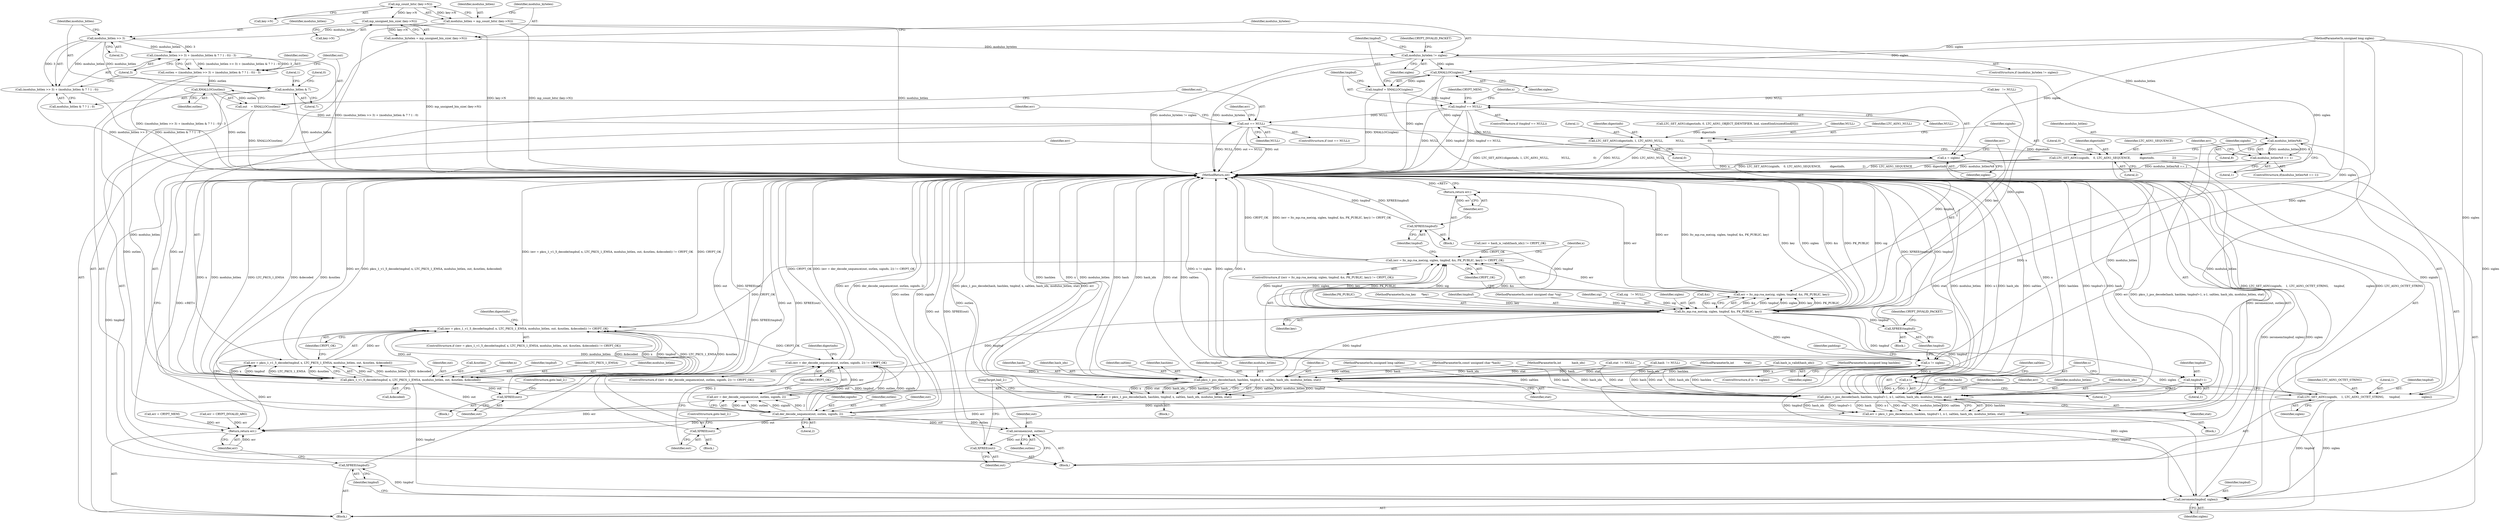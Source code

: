 digraph "0_libtomcrypt_5eb9743410ce4657e9d54fef26a2ee31a1b5dd0@pointer" {
"1000179" [label="(Call,mp_count_bits( (key->N)))"];
"1000177" [label="(Call,modulus_bitlen = mp_count_bits( (key->N)))"];
"1000244" [label="(Call,modulus_bitlen%8)"];
"1000243" [label="(Call,modulus_bitlen%8 == 1)"];
"1000251" [label="(Call,pkcs_1_pss_decode(hash, hashlen, tmpbuf+1, x-1, saltlen, hash_idx, modulus_bitlen, stat))"];
"1000249" [label="(Call,err = pkcs_1_pss_decode(hash, hashlen, tmpbuf+1, x-1, saltlen, hash_idx, modulus_bitlen, stat))"];
"1000457" [label="(Return,return err;)"];
"1000268" [label="(Call,pkcs_1_pss_decode(hash, hashlen, tmpbuf, x, saltlen, hash_idx, modulus_bitlen, stat))"];
"1000266" [label="(Call,err = pkcs_1_pss_decode(hash, hashlen, tmpbuf, x, saltlen, hash_idx, modulus_bitlen, stat))"];
"1000452" [label="(Call,zeromem(tmpbuf, siglen))"];
"1000455" [label="(Call,XFREE(tmpbuf))"];
"1000302" [label="(Call,modulus_bitlen >> 3)"];
"1000300" [label="(Call,((modulus_bitlen >> 3) + (modulus_bitlen & 7 ? 1 : 0)) - 3)"];
"1000298" [label="(Call,outlen = ((modulus_bitlen >> 3) + (modulus_bitlen & 7 ? 1 : 0)) - 3)"];
"1000314" [label="(Call,XMALLOC(outlen))"];
"1000312" [label="(Call,out    = XMALLOC(outlen))"];
"1000317" [label="(Call,out == NULL)"];
"1000329" [label="(Call,pkcs_1_v1_5_decode(tmpbuf, x, LTC_PKCS_1_EMSA, modulus_bitlen, out, &outlen, &decoded))"];
"1000326" [label="(Call,(err = pkcs_1_v1_5_decode(tmpbuf, x, LTC_PKCS_1_EMSA, modulus_bitlen, out, &outlen, &decoded)) != CRYPT_OK)"];
"1000375" [label="(Call,(err = der_decode_sequence(out, outlen, siginfo, 2)) != CRYPT_OK)"];
"1000327" [label="(Call,err = pkcs_1_v1_5_decode(tmpbuf, x, LTC_PKCS_1_EMSA, modulus_bitlen, out, &outlen, &decoded))"];
"1000341" [label="(Call,XFREE(out))"];
"1000368" [label="(Call,LTC_SET_ASN1(siginfo,    1, LTC_ASN1_OCTET_STRING,      tmpbuf,                        siglen))"];
"1000378" [label="(Call,der_decode_sequence(out, outlen, siginfo, 2))"];
"1000376" [label="(Call,err = der_decode_sequence(out, outlen, siginfo, 2))"];
"1000385" [label="(Call,XFREE(out))"];
"1000446" [label="(Call,zeromem(out, outlen))"];
"1000449" [label="(Call,XFREE(out))"];
"1000356" [label="(Call,LTC_SET_ASN1(digestinfo, 1, LTC_ASN1_NULL,              NULL,                          0))"];
"1000362" [label="(Call,LTC_SET_ASN1(siginfo,    0, LTC_ASN1_SEQUENCE,          digestinfo,                    2))"];
"1000301" [label="(Call,(modulus_bitlen >> 3) + (modulus_bitlen & 7 ? 1 : 0))"];
"1000306" [label="(Call,modulus_bitlen & 7)"];
"1000185" [label="(Call,mp_unsigned_bin_size( (key->N)))"];
"1000183" [label="(Call,modulus_bytelen = mp_unsigned_bin_size( (key->N)))"];
"1000190" [label="(Call,modulus_bytelen != siglen)"];
"1000198" [label="(Call,XMALLOC(siglen))"];
"1000196" [label="(Call,tmpbuf = XMALLOC(siglen))"];
"1000201" [label="(Call,tmpbuf == NULL)"];
"1000214" [label="(Call,ltc_mp.rsa_me(sig, siglen, tmpbuf, &x, PK_PUBLIC, key))"];
"1000211" [label="(Call,(err = ltc_mp.rsa_me(sig, siglen, tmpbuf, &x, PK_PUBLIC, key)) != CRYPT_OK)"];
"1000212" [label="(Call,err = ltc_mp.rsa_me(sig, siglen, tmpbuf, &x, PK_PUBLIC, key))"];
"1000226" [label="(Return,return err;)"];
"1000224" [label="(Call,XFREE(tmpbuf))"];
"1000229" [label="(Call,x != siglen)"];
"1000257" [label="(Call,x-1)"];
"1000233" [label="(Call,XFREE(tmpbuf))"];
"1000254" [label="(Call,tmpbuf+1)"];
"1000207" [label="(Call,x = siglen)"];
"1000242" [label="(ControlStructure,if(modulus_bitlen%8 == 1))"];
"1000326" [label="(Call,(err = pkcs_1_v1_5_decode(tmpbuf, x, LTC_PKCS_1_EMSA, modulus_bitlen, out, &outlen, &decoded)) != CRYPT_OK)"];
"1000385" [label="(Call,XFREE(out))"];
"1000243" [label="(Call,modulus_bitlen%8 == 1)"];
"1000315" [label="(Identifier,outlen)"];
"1000220" [label="(Identifier,PK_PUBLIC)"];
"1000258" [label="(Identifier,x)"];
"1000311" [label="(Literal,3)"];
"1000314" [label="(Call,XMALLOC(outlen))"];
"1000362" [label="(Call,LTC_SET_ASN1(siginfo,    0, LTC_ASN1_SEQUENCE,          digestinfo,                    2))"];
"1000257" [label="(Call,x-1)"];
"1000273" [label="(Identifier,saltlen)"];
"1000186" [label="(Call,key->N)"];
"1000232" [label="(Block,)"];
"1000212" [label="(Call,err = ltc_mp.rsa_me(sig, siglen, tmpbuf, &x, PK_PUBLIC, key))"];
"1000270" [label="(Identifier,hashlen)"];
"1000386" [label="(Identifier,out)"];
"1000373" [label="(Identifier,siglen)"];
"1000381" [label="(Identifier,siginfo)"];
"1000301" [label="(Call,(modulus_bitlen >> 3) + (modulus_bitlen & 7 ? 1 : 0))"];
"1000380" [label="(Identifier,outlen)"];
"1000117" [label="(MethodParameterIn,unsigned long siglen)"];
"1000213" [label="(Identifier,err)"];
"1000210" [label="(ControlStructure,if ((err = ltc_mp.rsa_me(sig, siglen, tmpbuf, &x, PK_PUBLIC, key)) != CRYPT_OK))"];
"1000118" [label="(MethodParameterIn,const unsigned char *hash)"];
"1000271" [label="(Identifier,tmpbuf)"];
"1000211" [label="(Call,(err = ltc_mp.rsa_me(sig, siglen, tmpbuf, &x, PK_PUBLIC, key)) != CRYPT_OK)"];
"1000124" [label="(MethodParameterIn,rsa_key      *key)"];
"1000178" [label="(Identifier,modulus_bitlen)"];
"1000217" [label="(Identifier,tmpbuf)"];
"1000344" [label="(Call,LTC_SET_ASN1(digestinfo, 0, LTC_ASN1_OBJECT_IDENTIFIER, loid, sizeof(loid)/sizeof(loid[0])))"];
"1000265" [label="(Block,)"];
"1000304" [label="(Literal,3)"];
"1000228" [label="(ControlStructure,if (x != siglen))"];
"1000275" [label="(Identifier,modulus_bitlen)"];
"1000233" [label="(Call,XFREE(tmpbuf))"];
"1000116" [label="(MethodParameterIn,const unsigned char *sig)"];
"1000454" [label="(Identifier,siglen)"];
"1000195" [label="(Identifier,CRYPT_INVALID_PACKET)"];
"1000179" [label="(Call,mp_count_bits( (key->N)))"];
"1000306" [label="(Call,modulus_bitlen & 7)"];
"1000132" [label="(Call,hash  != NULL)"];
"1000313" [label="(Identifier,out)"];
"1000447" [label="(Identifier,out)"];
"1000234" [label="(Identifier,tmpbuf)"];
"1000356" [label="(Call,LTC_SET_ASN1(digestinfo, 1, LTC_ASN1_NULL,              NULL,                          0))"];
"1000209" [label="(Identifier,siglen)"];
"1000328" [label="(Identifier,err)"];
"1000379" [label="(Identifier,out)"];
"1000236" [label="(Identifier,CRYPT_INVALID_PACKET)"];
"1000123" [label="(MethodParameterIn,int           *stat)"];
"1000456" [label="(Identifier,tmpbuf)"];
"1000227" [label="(Identifier,err)"];
"1000144" [label="(Call,key   != NULL)"];
"1000325" [label="(ControlStructure,if ((err = pkcs_1_v1_5_decode(tmpbuf, x, LTC_PKCS_1_EMSA, modulus_bitlen, out, &outlen, &decoded)) != CRYPT_OK))"];
"1000321" [label="(Call,err = CRYPT_MEM)"];
"1000319" [label="(Identifier,NULL)"];
"1000247" [label="(Literal,1)"];
"1000334" [label="(Identifier,out)"];
"1000335" [label="(Call,&outlen)"];
"1000177" [label="(Call,modulus_bitlen = mp_count_bits( (key->N)))"];
"1000367" [label="(Literal,2)"];
"1000446" [label="(Call,zeromem(out, outlen))"];
"1000252" [label="(Identifier,hash)"];
"1000331" [label="(Identifier,x)"];
"1000371" [label="(Identifier,LTC_ASN1_OCTET_STRING)"];
"1000256" [label="(Literal,1)"];
"1000215" [label="(Identifier,sig)"];
"1000206" [label="(Identifier,CRYPT_MEM)"];
"1000248" [label="(Block,)"];
"1000458" [label="(Identifier,err)"];
"1000171" [label="(Call,hash_is_valid(hash_idx))"];
"1000189" [label="(ControlStructure,if (modulus_bytelen != siglen))"];
"1000251" [label="(Call,pkcs_1_pss_decode(hash, hashlen, tmpbuf+1, x-1, saltlen, hash_idx, modulus_bitlen, stat))"];
"1000453" [label="(Identifier,tmpbuf)"];
"1000340" [label="(Block,)"];
"1000119" [label="(MethodParameterIn,unsigned long hashlen)"];
"1000457" [label="(Return,return err;)"];
"1000136" [label="(Call,sig   != NULL)"];
"1000309" [label="(Literal,1)"];
"1000216" [label="(Identifier,siglen)"];
"1000308" [label="(Literal,7)"];
"1000200" [label="(ControlStructure,if (tmpbuf == NULL))"];
"1000245" [label="(Identifier,modulus_bitlen)"];
"1000452" [label="(Call,zeromem(tmpbuf, siglen))"];
"1000375" [label="(Call,(err = der_decode_sequence(out, outlen, siginfo, 2)) != CRYPT_OK)"];
"1000341" [label="(Call,XFREE(out))"];
"1000168" [label="(Call,(err = hash_is_valid(hash_idx)) != CRYPT_OK)"];
"1000451" [label="(JumpTarget,bail_2:)"];
"1000244" [label="(Call,modulus_bitlen%8)"];
"1000272" [label="(Identifier,x)"];
"1000383" [label="(Identifier,CRYPT_OK)"];
"1000263" [label="(Identifier,stat)"];
"1000365" [label="(Identifier,LTC_ASN1_SEQUENCE)"];
"1000226" [label="(Return,return err;)"];
"1000343" [label="(ControlStructure,goto bail_2;)"];
"1000192" [label="(Identifier,siglen)"];
"1000260" [label="(Identifier,saltlen)"];
"1000231" [label="(Identifier,siglen)"];
"1000361" [label="(Literal,0)"];
"1000378" [label="(Call,der_decode_sequence(out, outlen, siginfo, 2))"];
"1000310" [label="(Literal,0)"];
"1000318" [label="(Identifier,out)"];
"1000387" [label="(ControlStructure,goto bail_2;)"];
"1000250" [label="(Identifier,err)"];
"1000370" [label="(Literal,1)"];
"1000224" [label="(Call,XFREE(tmpbuf))"];
"1000330" [label="(Identifier,tmpbuf)"];
"1000345" [label="(Identifier,digestinfo)"];
"1000122" [label="(MethodParameterIn,unsigned long saltlen)"];
"1000294" [label="(Call,err = CRYPT_INVALID_ARG)"];
"1000360" [label="(Identifier,NULL)"];
"1000372" [label="(Identifier,tmpbuf)"];
"1000249" [label="(Call,err = pkcs_1_pss_decode(hash, hashlen, tmpbuf+1, x-1, saltlen, hash_idx, modulus_bitlen, stat))"];
"1000448" [label="(Identifier,outlen)"];
"1000222" [label="(Identifier,CRYPT_OK)"];
"1000303" [label="(Identifier,modulus_bitlen)"];
"1000305" [label="(Call,modulus_bitlen & 7 ? 1 : 0)"];
"1000190" [label="(Call,modulus_bytelen != siglen)"];
"1000359" [label="(Identifier,LTC_ASN1_NULL)"];
"1000337" [label="(Call,&decoded)"];
"1000449" [label="(Call,XFREE(out))"];
"1000299" [label="(Identifier,outlen)"];
"1000376" [label="(Call,err = der_decode_sequence(out, outlen, siginfo, 2))"];
"1000393" [label="(Identifier,digestinfo)"];
"1000183" [label="(Call,modulus_bytelen = mp_unsigned_bin_size( (key->N)))"];
"1000300" [label="(Call,((modulus_bitlen >> 3) + (modulus_bitlen & 7 ? 1 : 0)) - 3)"];
"1000230" [label="(Identifier,x)"];
"1000269" [label="(Identifier,hash)"];
"1000329" [label="(Call,pkcs_1_v1_5_decode(tmpbuf, x, LTC_PKCS_1_EMSA, modulus_bitlen, out, &outlen, &decoded))"];
"1000253" [label="(Identifier,hashlen)"];
"1000268" [label="(Call,pkcs_1_pss_decode(hash, hashlen, tmpbuf, x, saltlen, hash_idx, modulus_bitlen, stat))"];
"1000358" [label="(Literal,1)"];
"1000368" [label="(Call,LTC_SET_ASN1(siginfo,    1, LTC_ASN1_OCTET_STRING,      tmpbuf,                        siglen))"];
"1000274" [label="(Identifier,hash_idx)"];
"1000276" [label="(Identifier,stat)"];
"1000317" [label="(Call,out == NULL)"];
"1000259" [label="(Literal,1)"];
"1000208" [label="(Identifier,x)"];
"1000262" [label="(Identifier,modulus_bitlen)"];
"1000121" [label="(MethodParameterIn,int            hash_idx)"];
"1000384" [label="(Block,)"];
"1000342" [label="(Identifier,out)"];
"1000369" [label="(Identifier,siginfo)"];
"1000254" [label="(Call,tmpbuf+1)"];
"1000364" [label="(Literal,0)"];
"1000327" [label="(Call,err = pkcs_1_v1_5_decode(tmpbuf, x, LTC_PKCS_1_EMSA, modulus_bitlen, out, &outlen, &decoded))"];
"1000278" [label="(Block,)"];
"1000197" [label="(Identifier,tmpbuf)"];
"1000307" [label="(Identifier,modulus_bitlen)"];
"1000382" [label="(Literal,2)"];
"1000198" [label="(Call,XMALLOC(siglen))"];
"1000196" [label="(Call,tmpbuf = XMALLOC(siglen))"];
"1000374" [label="(ControlStructure,if ((err = der_decode_sequence(out, outlen, siginfo, 2)) != CRYPT_OK))"];
"1000316" [label="(ControlStructure,if (out == NULL))"];
"1000221" [label="(Identifier,key)"];
"1000246" [label="(Literal,8)"];
"1000267" [label="(Identifier,err)"];
"1000191" [label="(Identifier,modulus_bytelen)"];
"1000223" [label="(Block,)"];
"1000332" [label="(Identifier,LTC_PKCS_1_EMSA)"];
"1000180" [label="(Call,key->N)"];
"1000225" [label="(Identifier,tmpbuf)"];
"1000140" [label="(Call,stat  != NULL)"];
"1000184" [label="(Identifier,modulus_bytelen)"];
"1000214" [label="(Call,ltc_mp.rsa_me(sig, siglen, tmpbuf, &x, PK_PUBLIC, key))"];
"1000203" [label="(Identifier,NULL)"];
"1000298" [label="(Call,outlen = ((modulus_bitlen >> 3) + (modulus_bitlen & 7 ? 1 : 0)) - 3)"];
"1000312" [label="(Call,out    = XMALLOC(outlen))"];
"1000229" [label="(Call,x != siglen)"];
"1000266" [label="(Call,err = pkcs_1_pss_decode(hash, hashlen, tmpbuf, x, saltlen, hash_idx, modulus_bitlen, stat))"];
"1000207" [label="(Call,x = siglen)"];
"1000125" [label="(Block,)"];
"1000377" [label="(Identifier,err)"];
"1000255" [label="(Identifier,tmpbuf)"];
"1000322" [label="(Identifier,err)"];
"1000202" [label="(Identifier,tmpbuf)"];
"1000201" [label="(Call,tmpbuf == NULL)"];
"1000450" [label="(Identifier,out)"];
"1000261" [label="(Identifier,hash_idx)"];
"1000455" [label="(Call,XFREE(tmpbuf))"];
"1000333" [label="(Identifier,modulus_bitlen)"];
"1000357" [label="(Identifier,digestinfo)"];
"1000218" [label="(Call,&x)"];
"1000339" [label="(Identifier,CRYPT_OK)"];
"1000459" [label="(MethodReturn,int)"];
"1000185" [label="(Call,mp_unsigned_bin_size( (key->N)))"];
"1000199" [label="(Identifier,siglen)"];
"1000363" [label="(Identifier,siginfo)"];
"1000302" [label="(Call,modulus_bitlen >> 3)"];
"1000239" [label="(Identifier,padding)"];
"1000366" [label="(Identifier,digestinfo)"];
"1000179" -> "1000177"  [label="AST: "];
"1000179" -> "1000180"  [label="CFG: "];
"1000180" -> "1000179"  [label="AST: "];
"1000177" -> "1000179"  [label="CFG: "];
"1000179" -> "1000177"  [label="DDG: key->N"];
"1000179" -> "1000185"  [label="DDG: key->N"];
"1000177" -> "1000125"  [label="AST: "];
"1000178" -> "1000177"  [label="AST: "];
"1000184" -> "1000177"  [label="CFG: "];
"1000177" -> "1000459"  [label="DDG: mp_count_bits( (key->N))"];
"1000177" -> "1000459"  [label="DDG: modulus_bitlen"];
"1000177" -> "1000244"  [label="DDG: modulus_bitlen"];
"1000177" -> "1000302"  [label="DDG: modulus_bitlen"];
"1000244" -> "1000243"  [label="AST: "];
"1000244" -> "1000246"  [label="CFG: "];
"1000245" -> "1000244"  [label="AST: "];
"1000246" -> "1000244"  [label="AST: "];
"1000247" -> "1000244"  [label="CFG: "];
"1000244" -> "1000243"  [label="DDG: modulus_bitlen"];
"1000244" -> "1000243"  [label="DDG: 8"];
"1000244" -> "1000251"  [label="DDG: modulus_bitlen"];
"1000244" -> "1000268"  [label="DDG: modulus_bitlen"];
"1000243" -> "1000242"  [label="AST: "];
"1000243" -> "1000247"  [label="CFG: "];
"1000247" -> "1000243"  [label="AST: "];
"1000250" -> "1000243"  [label="CFG: "];
"1000267" -> "1000243"  [label="CFG: "];
"1000243" -> "1000459"  [label="DDG: modulus_bitlen%8"];
"1000243" -> "1000459"  [label="DDG: modulus_bitlen%8 == 1"];
"1000251" -> "1000249"  [label="AST: "];
"1000251" -> "1000263"  [label="CFG: "];
"1000252" -> "1000251"  [label="AST: "];
"1000253" -> "1000251"  [label="AST: "];
"1000254" -> "1000251"  [label="AST: "];
"1000257" -> "1000251"  [label="AST: "];
"1000260" -> "1000251"  [label="AST: "];
"1000261" -> "1000251"  [label="AST: "];
"1000262" -> "1000251"  [label="AST: "];
"1000263" -> "1000251"  [label="AST: "];
"1000249" -> "1000251"  [label="CFG: "];
"1000251" -> "1000459"  [label="DDG: saltlen"];
"1000251" -> "1000459"  [label="DDG: hashlen"];
"1000251" -> "1000459"  [label="DDG: tmpbuf+1"];
"1000251" -> "1000459"  [label="DDG: hash"];
"1000251" -> "1000459"  [label="DDG: stat"];
"1000251" -> "1000459"  [label="DDG: modulus_bitlen"];
"1000251" -> "1000459"  [label="DDG: x-1"];
"1000251" -> "1000459"  [label="DDG: hash_idx"];
"1000251" -> "1000249"  [label="DDG: hashlen"];
"1000251" -> "1000249"  [label="DDG: hash_idx"];
"1000251" -> "1000249"  [label="DDG: tmpbuf+1"];
"1000251" -> "1000249"  [label="DDG: hash"];
"1000251" -> "1000249"  [label="DDG: x-1"];
"1000251" -> "1000249"  [label="DDG: stat"];
"1000251" -> "1000249"  [label="DDG: modulus_bitlen"];
"1000251" -> "1000249"  [label="DDG: saltlen"];
"1000132" -> "1000251"  [label="DDG: hash"];
"1000118" -> "1000251"  [label="DDG: hash"];
"1000119" -> "1000251"  [label="DDG: hashlen"];
"1000214" -> "1000251"  [label="DDG: tmpbuf"];
"1000257" -> "1000251"  [label="DDG: x"];
"1000257" -> "1000251"  [label="DDG: 1"];
"1000122" -> "1000251"  [label="DDG: saltlen"];
"1000171" -> "1000251"  [label="DDG: hash_idx"];
"1000121" -> "1000251"  [label="DDG: hash_idx"];
"1000140" -> "1000251"  [label="DDG: stat"];
"1000123" -> "1000251"  [label="DDG: stat"];
"1000249" -> "1000248"  [label="AST: "];
"1000250" -> "1000249"  [label="AST: "];
"1000451" -> "1000249"  [label="CFG: "];
"1000249" -> "1000459"  [label="DDG: pkcs_1_pss_decode(hash, hashlen, tmpbuf+1, x-1, saltlen, hash_idx, modulus_bitlen, stat)"];
"1000249" -> "1000459"  [label="DDG: err"];
"1000249" -> "1000457"  [label="DDG: err"];
"1000457" -> "1000125"  [label="AST: "];
"1000457" -> "1000458"  [label="CFG: "];
"1000458" -> "1000457"  [label="AST: "];
"1000459" -> "1000457"  [label="CFG: "];
"1000457" -> "1000459"  [label="DDG: <RET>"];
"1000458" -> "1000457"  [label="DDG: err"];
"1000376" -> "1000457"  [label="DDG: err"];
"1000266" -> "1000457"  [label="DDG: err"];
"1000327" -> "1000457"  [label="DDG: err"];
"1000294" -> "1000457"  [label="DDG: err"];
"1000321" -> "1000457"  [label="DDG: err"];
"1000268" -> "1000266"  [label="AST: "];
"1000268" -> "1000276"  [label="CFG: "];
"1000269" -> "1000268"  [label="AST: "];
"1000270" -> "1000268"  [label="AST: "];
"1000271" -> "1000268"  [label="AST: "];
"1000272" -> "1000268"  [label="AST: "];
"1000273" -> "1000268"  [label="AST: "];
"1000274" -> "1000268"  [label="AST: "];
"1000275" -> "1000268"  [label="AST: "];
"1000276" -> "1000268"  [label="AST: "];
"1000266" -> "1000268"  [label="CFG: "];
"1000268" -> "1000459"  [label="DDG: modulus_bitlen"];
"1000268" -> "1000459"  [label="DDG: hash"];
"1000268" -> "1000459"  [label="DDG: hash_idx"];
"1000268" -> "1000459"  [label="DDG: stat"];
"1000268" -> "1000459"  [label="DDG: saltlen"];
"1000268" -> "1000459"  [label="DDG: hashlen"];
"1000268" -> "1000459"  [label="DDG: x"];
"1000268" -> "1000266"  [label="DDG: saltlen"];
"1000268" -> "1000266"  [label="DDG: modulus_bitlen"];
"1000268" -> "1000266"  [label="DDG: tmpbuf"];
"1000268" -> "1000266"  [label="DDG: x"];
"1000268" -> "1000266"  [label="DDG: stat"];
"1000268" -> "1000266"  [label="DDG: hash_idx"];
"1000268" -> "1000266"  [label="DDG: hashlen"];
"1000268" -> "1000266"  [label="DDG: hash"];
"1000132" -> "1000268"  [label="DDG: hash"];
"1000118" -> "1000268"  [label="DDG: hash"];
"1000119" -> "1000268"  [label="DDG: hashlen"];
"1000214" -> "1000268"  [label="DDG: tmpbuf"];
"1000229" -> "1000268"  [label="DDG: x"];
"1000122" -> "1000268"  [label="DDG: saltlen"];
"1000171" -> "1000268"  [label="DDG: hash_idx"];
"1000121" -> "1000268"  [label="DDG: hash_idx"];
"1000140" -> "1000268"  [label="DDG: stat"];
"1000123" -> "1000268"  [label="DDG: stat"];
"1000268" -> "1000452"  [label="DDG: tmpbuf"];
"1000266" -> "1000265"  [label="AST: "];
"1000267" -> "1000266"  [label="AST: "];
"1000451" -> "1000266"  [label="CFG: "];
"1000266" -> "1000459"  [label="DDG: err"];
"1000266" -> "1000459"  [label="DDG: pkcs_1_pss_decode(hash, hashlen, tmpbuf, x, saltlen, hash_idx, modulus_bitlen, stat)"];
"1000452" -> "1000125"  [label="AST: "];
"1000452" -> "1000454"  [label="CFG: "];
"1000453" -> "1000452"  [label="AST: "];
"1000454" -> "1000452"  [label="AST: "];
"1000456" -> "1000452"  [label="CFG: "];
"1000452" -> "1000459"  [label="DDG: zeromem(tmpbuf, siglen)"];
"1000452" -> "1000459"  [label="DDG: siglen"];
"1000214" -> "1000452"  [label="DDG: tmpbuf"];
"1000329" -> "1000452"  [label="DDG: tmpbuf"];
"1000368" -> "1000452"  [label="DDG: tmpbuf"];
"1000368" -> "1000452"  [label="DDG: siglen"];
"1000229" -> "1000452"  [label="DDG: siglen"];
"1000117" -> "1000452"  [label="DDG: siglen"];
"1000452" -> "1000455"  [label="DDG: tmpbuf"];
"1000455" -> "1000125"  [label="AST: "];
"1000455" -> "1000456"  [label="CFG: "];
"1000456" -> "1000455"  [label="AST: "];
"1000458" -> "1000455"  [label="CFG: "];
"1000455" -> "1000459"  [label="DDG: XFREE(tmpbuf)"];
"1000455" -> "1000459"  [label="DDG: tmpbuf"];
"1000302" -> "1000301"  [label="AST: "];
"1000302" -> "1000304"  [label="CFG: "];
"1000303" -> "1000302"  [label="AST: "];
"1000304" -> "1000302"  [label="AST: "];
"1000307" -> "1000302"  [label="CFG: "];
"1000302" -> "1000300"  [label="DDG: modulus_bitlen"];
"1000302" -> "1000300"  [label="DDG: 3"];
"1000302" -> "1000301"  [label="DDG: modulus_bitlen"];
"1000302" -> "1000301"  [label="DDG: 3"];
"1000302" -> "1000306"  [label="DDG: modulus_bitlen"];
"1000300" -> "1000298"  [label="AST: "];
"1000300" -> "1000311"  [label="CFG: "];
"1000301" -> "1000300"  [label="AST: "];
"1000311" -> "1000300"  [label="AST: "];
"1000298" -> "1000300"  [label="CFG: "];
"1000300" -> "1000459"  [label="DDG: (modulus_bitlen >> 3) + (modulus_bitlen & 7 ? 1 : 0)"];
"1000300" -> "1000298"  [label="DDG: (modulus_bitlen >> 3) + (modulus_bitlen & 7 ? 1 : 0)"];
"1000300" -> "1000298"  [label="DDG: 3"];
"1000298" -> "1000278"  [label="AST: "];
"1000299" -> "1000298"  [label="AST: "];
"1000313" -> "1000298"  [label="CFG: "];
"1000298" -> "1000459"  [label="DDG: ((modulus_bitlen >> 3) + (modulus_bitlen & 7 ? 1 : 0)) - 3"];
"1000298" -> "1000314"  [label="DDG: outlen"];
"1000314" -> "1000312"  [label="AST: "];
"1000314" -> "1000315"  [label="CFG: "];
"1000315" -> "1000314"  [label="AST: "];
"1000312" -> "1000314"  [label="CFG: "];
"1000314" -> "1000459"  [label="DDG: outlen"];
"1000314" -> "1000312"  [label="DDG: outlen"];
"1000314" -> "1000378"  [label="DDG: outlen"];
"1000312" -> "1000278"  [label="AST: "];
"1000313" -> "1000312"  [label="AST: "];
"1000318" -> "1000312"  [label="CFG: "];
"1000312" -> "1000459"  [label="DDG: XMALLOC(outlen)"];
"1000312" -> "1000317"  [label="DDG: out"];
"1000317" -> "1000316"  [label="AST: "];
"1000317" -> "1000319"  [label="CFG: "];
"1000318" -> "1000317"  [label="AST: "];
"1000319" -> "1000317"  [label="AST: "];
"1000322" -> "1000317"  [label="CFG: "];
"1000328" -> "1000317"  [label="CFG: "];
"1000317" -> "1000459"  [label="DDG: out"];
"1000317" -> "1000459"  [label="DDG: NULL"];
"1000317" -> "1000459"  [label="DDG: out == NULL"];
"1000201" -> "1000317"  [label="DDG: NULL"];
"1000317" -> "1000329"  [label="DDG: out"];
"1000317" -> "1000356"  [label="DDG: NULL"];
"1000329" -> "1000327"  [label="AST: "];
"1000329" -> "1000337"  [label="CFG: "];
"1000330" -> "1000329"  [label="AST: "];
"1000331" -> "1000329"  [label="AST: "];
"1000332" -> "1000329"  [label="AST: "];
"1000333" -> "1000329"  [label="AST: "];
"1000334" -> "1000329"  [label="AST: "];
"1000335" -> "1000329"  [label="AST: "];
"1000337" -> "1000329"  [label="AST: "];
"1000327" -> "1000329"  [label="CFG: "];
"1000329" -> "1000459"  [label="DDG: x"];
"1000329" -> "1000459"  [label="DDG: modulus_bitlen"];
"1000329" -> "1000459"  [label="DDG: LTC_PKCS_1_EMSA"];
"1000329" -> "1000459"  [label="DDG: &decoded"];
"1000329" -> "1000459"  [label="DDG: &outlen"];
"1000329" -> "1000326"  [label="DDG: out"];
"1000329" -> "1000326"  [label="DDG: modulus_bitlen"];
"1000329" -> "1000326"  [label="DDG: &decoded"];
"1000329" -> "1000326"  [label="DDG: x"];
"1000329" -> "1000326"  [label="DDG: tmpbuf"];
"1000329" -> "1000326"  [label="DDG: LTC_PKCS_1_EMSA"];
"1000329" -> "1000326"  [label="DDG: &outlen"];
"1000329" -> "1000327"  [label="DDG: out"];
"1000329" -> "1000327"  [label="DDG: modulus_bitlen"];
"1000329" -> "1000327"  [label="DDG: &decoded"];
"1000329" -> "1000327"  [label="DDG: x"];
"1000329" -> "1000327"  [label="DDG: tmpbuf"];
"1000329" -> "1000327"  [label="DDG: LTC_PKCS_1_EMSA"];
"1000329" -> "1000327"  [label="DDG: &outlen"];
"1000214" -> "1000329"  [label="DDG: tmpbuf"];
"1000229" -> "1000329"  [label="DDG: x"];
"1000306" -> "1000329"  [label="DDG: modulus_bitlen"];
"1000329" -> "1000341"  [label="DDG: out"];
"1000329" -> "1000368"  [label="DDG: tmpbuf"];
"1000329" -> "1000378"  [label="DDG: out"];
"1000326" -> "1000325"  [label="AST: "];
"1000326" -> "1000339"  [label="CFG: "];
"1000327" -> "1000326"  [label="AST: "];
"1000339" -> "1000326"  [label="AST: "];
"1000342" -> "1000326"  [label="CFG: "];
"1000345" -> "1000326"  [label="CFG: "];
"1000326" -> "1000459"  [label="DDG: (err = pkcs_1_v1_5_decode(tmpbuf, x, LTC_PKCS_1_EMSA, modulus_bitlen, out, &outlen, &decoded)) != CRYPT_OK"];
"1000326" -> "1000459"  [label="DDG: CRYPT_OK"];
"1000327" -> "1000326"  [label="DDG: err"];
"1000211" -> "1000326"  [label="DDG: CRYPT_OK"];
"1000326" -> "1000375"  [label="DDG: CRYPT_OK"];
"1000375" -> "1000374"  [label="AST: "];
"1000375" -> "1000383"  [label="CFG: "];
"1000376" -> "1000375"  [label="AST: "];
"1000383" -> "1000375"  [label="AST: "];
"1000386" -> "1000375"  [label="CFG: "];
"1000393" -> "1000375"  [label="CFG: "];
"1000375" -> "1000459"  [label="DDG: (err = der_decode_sequence(out, outlen, siginfo, 2)) != CRYPT_OK"];
"1000375" -> "1000459"  [label="DDG: CRYPT_OK"];
"1000376" -> "1000375"  [label="DDG: err"];
"1000378" -> "1000375"  [label="DDG: out"];
"1000378" -> "1000375"  [label="DDG: outlen"];
"1000378" -> "1000375"  [label="DDG: siginfo"];
"1000378" -> "1000375"  [label="DDG: 2"];
"1000328" -> "1000327"  [label="AST: "];
"1000339" -> "1000327"  [label="CFG: "];
"1000327" -> "1000459"  [label="DDG: err"];
"1000327" -> "1000459"  [label="DDG: pkcs_1_v1_5_decode(tmpbuf, x, LTC_PKCS_1_EMSA, modulus_bitlen, out, &outlen, &decoded)"];
"1000341" -> "1000340"  [label="AST: "];
"1000341" -> "1000342"  [label="CFG: "];
"1000342" -> "1000341"  [label="AST: "];
"1000343" -> "1000341"  [label="CFG: "];
"1000341" -> "1000459"  [label="DDG: out"];
"1000341" -> "1000459"  [label="DDG: XFREE(out)"];
"1000368" -> "1000278"  [label="AST: "];
"1000368" -> "1000373"  [label="CFG: "];
"1000369" -> "1000368"  [label="AST: "];
"1000370" -> "1000368"  [label="AST: "];
"1000371" -> "1000368"  [label="AST: "];
"1000372" -> "1000368"  [label="AST: "];
"1000373" -> "1000368"  [label="AST: "];
"1000377" -> "1000368"  [label="CFG: "];
"1000368" -> "1000459"  [label="DDG: LTC_SET_ASN1(siginfo,    1, LTC_ASN1_OCTET_STRING,      tmpbuf,                        siglen)"];
"1000368" -> "1000459"  [label="DDG: LTC_ASN1_OCTET_STRING"];
"1000362" -> "1000368"  [label="DDG: siginfo"];
"1000229" -> "1000368"  [label="DDG: siglen"];
"1000117" -> "1000368"  [label="DDG: siglen"];
"1000368" -> "1000378"  [label="DDG: siginfo"];
"1000378" -> "1000376"  [label="AST: "];
"1000378" -> "1000382"  [label="CFG: "];
"1000379" -> "1000378"  [label="AST: "];
"1000380" -> "1000378"  [label="AST: "];
"1000381" -> "1000378"  [label="AST: "];
"1000382" -> "1000378"  [label="AST: "];
"1000376" -> "1000378"  [label="CFG: "];
"1000378" -> "1000459"  [label="DDG: outlen"];
"1000378" -> "1000459"  [label="DDG: siginfo"];
"1000378" -> "1000376"  [label="DDG: out"];
"1000378" -> "1000376"  [label="DDG: outlen"];
"1000378" -> "1000376"  [label="DDG: siginfo"];
"1000378" -> "1000376"  [label="DDG: 2"];
"1000378" -> "1000385"  [label="DDG: out"];
"1000378" -> "1000446"  [label="DDG: out"];
"1000378" -> "1000446"  [label="DDG: outlen"];
"1000377" -> "1000376"  [label="AST: "];
"1000383" -> "1000376"  [label="CFG: "];
"1000376" -> "1000459"  [label="DDG: err"];
"1000376" -> "1000459"  [label="DDG: der_decode_sequence(out, outlen, siginfo, 2)"];
"1000385" -> "1000384"  [label="AST: "];
"1000385" -> "1000386"  [label="CFG: "];
"1000386" -> "1000385"  [label="AST: "];
"1000387" -> "1000385"  [label="CFG: "];
"1000385" -> "1000459"  [label="DDG: out"];
"1000385" -> "1000459"  [label="DDG: XFREE(out)"];
"1000446" -> "1000278"  [label="AST: "];
"1000446" -> "1000448"  [label="CFG: "];
"1000447" -> "1000446"  [label="AST: "];
"1000448" -> "1000446"  [label="AST: "];
"1000450" -> "1000446"  [label="CFG: "];
"1000446" -> "1000459"  [label="DDG: zeromem(out, outlen)"];
"1000446" -> "1000459"  [label="DDG: outlen"];
"1000446" -> "1000449"  [label="DDG: out"];
"1000449" -> "1000278"  [label="AST: "];
"1000449" -> "1000450"  [label="CFG: "];
"1000450" -> "1000449"  [label="AST: "];
"1000451" -> "1000449"  [label="CFG: "];
"1000449" -> "1000459"  [label="DDG: out"];
"1000449" -> "1000459"  [label="DDG: XFREE(out)"];
"1000356" -> "1000278"  [label="AST: "];
"1000356" -> "1000361"  [label="CFG: "];
"1000357" -> "1000356"  [label="AST: "];
"1000358" -> "1000356"  [label="AST: "];
"1000359" -> "1000356"  [label="AST: "];
"1000360" -> "1000356"  [label="AST: "];
"1000361" -> "1000356"  [label="AST: "];
"1000363" -> "1000356"  [label="CFG: "];
"1000356" -> "1000459"  [label="DDG: LTC_SET_ASN1(digestinfo, 1, LTC_ASN1_NULL,              NULL,                          0)"];
"1000356" -> "1000459"  [label="DDG: NULL"];
"1000356" -> "1000459"  [label="DDG: LTC_ASN1_NULL"];
"1000344" -> "1000356"  [label="DDG: digestinfo"];
"1000356" -> "1000362"  [label="DDG: digestinfo"];
"1000362" -> "1000278"  [label="AST: "];
"1000362" -> "1000367"  [label="CFG: "];
"1000363" -> "1000362"  [label="AST: "];
"1000364" -> "1000362"  [label="AST: "];
"1000365" -> "1000362"  [label="AST: "];
"1000366" -> "1000362"  [label="AST: "];
"1000367" -> "1000362"  [label="AST: "];
"1000369" -> "1000362"  [label="CFG: "];
"1000362" -> "1000459"  [label="DDG: LTC_ASN1_SEQUENCE"];
"1000362" -> "1000459"  [label="DDG: digestinfo"];
"1000362" -> "1000459"  [label="DDG: LTC_SET_ASN1(siginfo,    0, LTC_ASN1_SEQUENCE,          digestinfo,                    2)"];
"1000301" -> "1000305"  [label="CFG: "];
"1000305" -> "1000301"  [label="AST: "];
"1000311" -> "1000301"  [label="CFG: "];
"1000301" -> "1000459"  [label="DDG: modulus_bitlen & 7 ? 1 : 0"];
"1000301" -> "1000459"  [label="DDG: modulus_bitlen >> 3"];
"1000306" -> "1000305"  [label="AST: "];
"1000306" -> "1000308"  [label="CFG: "];
"1000307" -> "1000306"  [label="AST: "];
"1000308" -> "1000306"  [label="AST: "];
"1000309" -> "1000306"  [label="CFG: "];
"1000310" -> "1000306"  [label="CFG: "];
"1000306" -> "1000459"  [label="DDG: modulus_bitlen"];
"1000185" -> "1000183"  [label="AST: "];
"1000185" -> "1000186"  [label="CFG: "];
"1000186" -> "1000185"  [label="AST: "];
"1000183" -> "1000185"  [label="CFG: "];
"1000185" -> "1000459"  [label="DDG: key->N"];
"1000185" -> "1000183"  [label="DDG: key->N"];
"1000183" -> "1000125"  [label="AST: "];
"1000184" -> "1000183"  [label="AST: "];
"1000191" -> "1000183"  [label="CFG: "];
"1000183" -> "1000459"  [label="DDG: mp_unsigned_bin_size( (key->N))"];
"1000183" -> "1000190"  [label="DDG: modulus_bytelen"];
"1000190" -> "1000189"  [label="AST: "];
"1000190" -> "1000192"  [label="CFG: "];
"1000191" -> "1000190"  [label="AST: "];
"1000192" -> "1000190"  [label="AST: "];
"1000195" -> "1000190"  [label="CFG: "];
"1000197" -> "1000190"  [label="CFG: "];
"1000190" -> "1000459"  [label="DDG: modulus_bytelen != siglen"];
"1000190" -> "1000459"  [label="DDG: modulus_bytelen"];
"1000190" -> "1000459"  [label="DDG: siglen"];
"1000117" -> "1000190"  [label="DDG: siglen"];
"1000190" -> "1000198"  [label="DDG: siglen"];
"1000198" -> "1000196"  [label="AST: "];
"1000198" -> "1000199"  [label="CFG: "];
"1000199" -> "1000198"  [label="AST: "];
"1000196" -> "1000198"  [label="CFG: "];
"1000198" -> "1000459"  [label="DDG: siglen"];
"1000198" -> "1000196"  [label="DDG: siglen"];
"1000117" -> "1000198"  [label="DDG: siglen"];
"1000198" -> "1000207"  [label="DDG: siglen"];
"1000198" -> "1000214"  [label="DDG: siglen"];
"1000196" -> "1000125"  [label="AST: "];
"1000197" -> "1000196"  [label="AST: "];
"1000202" -> "1000196"  [label="CFG: "];
"1000196" -> "1000459"  [label="DDG: XMALLOC(siglen)"];
"1000196" -> "1000201"  [label="DDG: tmpbuf"];
"1000201" -> "1000200"  [label="AST: "];
"1000201" -> "1000203"  [label="CFG: "];
"1000202" -> "1000201"  [label="AST: "];
"1000203" -> "1000201"  [label="AST: "];
"1000206" -> "1000201"  [label="CFG: "];
"1000208" -> "1000201"  [label="CFG: "];
"1000201" -> "1000459"  [label="DDG: tmpbuf == NULL"];
"1000201" -> "1000459"  [label="DDG: NULL"];
"1000201" -> "1000459"  [label="DDG: tmpbuf"];
"1000144" -> "1000201"  [label="DDG: NULL"];
"1000201" -> "1000214"  [label="DDG: tmpbuf"];
"1000214" -> "1000212"  [label="AST: "];
"1000214" -> "1000221"  [label="CFG: "];
"1000215" -> "1000214"  [label="AST: "];
"1000216" -> "1000214"  [label="AST: "];
"1000217" -> "1000214"  [label="AST: "];
"1000218" -> "1000214"  [label="AST: "];
"1000220" -> "1000214"  [label="AST: "];
"1000221" -> "1000214"  [label="AST: "];
"1000212" -> "1000214"  [label="CFG: "];
"1000214" -> "1000459"  [label="DDG: key"];
"1000214" -> "1000459"  [label="DDG: siglen"];
"1000214" -> "1000459"  [label="DDG: &x"];
"1000214" -> "1000459"  [label="DDG: PK_PUBLIC"];
"1000214" -> "1000459"  [label="DDG: sig"];
"1000214" -> "1000211"  [label="DDG: &x"];
"1000214" -> "1000211"  [label="DDG: tmpbuf"];
"1000214" -> "1000211"  [label="DDG: siglen"];
"1000214" -> "1000211"  [label="DDG: key"];
"1000214" -> "1000211"  [label="DDG: PK_PUBLIC"];
"1000214" -> "1000211"  [label="DDG: sig"];
"1000214" -> "1000212"  [label="DDG: &x"];
"1000214" -> "1000212"  [label="DDG: tmpbuf"];
"1000214" -> "1000212"  [label="DDG: siglen"];
"1000214" -> "1000212"  [label="DDG: key"];
"1000214" -> "1000212"  [label="DDG: PK_PUBLIC"];
"1000214" -> "1000212"  [label="DDG: sig"];
"1000136" -> "1000214"  [label="DDG: sig"];
"1000116" -> "1000214"  [label="DDG: sig"];
"1000117" -> "1000214"  [label="DDG: siglen"];
"1000144" -> "1000214"  [label="DDG: key"];
"1000124" -> "1000214"  [label="DDG: key"];
"1000214" -> "1000224"  [label="DDG: tmpbuf"];
"1000214" -> "1000229"  [label="DDG: siglen"];
"1000214" -> "1000233"  [label="DDG: tmpbuf"];
"1000214" -> "1000254"  [label="DDG: tmpbuf"];
"1000211" -> "1000210"  [label="AST: "];
"1000211" -> "1000222"  [label="CFG: "];
"1000212" -> "1000211"  [label="AST: "];
"1000222" -> "1000211"  [label="AST: "];
"1000225" -> "1000211"  [label="CFG: "];
"1000230" -> "1000211"  [label="CFG: "];
"1000211" -> "1000459"  [label="DDG: CRYPT_OK"];
"1000211" -> "1000459"  [label="DDG: (err = ltc_mp.rsa_me(sig, siglen, tmpbuf, &x, PK_PUBLIC, key)) != CRYPT_OK"];
"1000212" -> "1000211"  [label="DDG: err"];
"1000168" -> "1000211"  [label="DDG: CRYPT_OK"];
"1000213" -> "1000212"  [label="AST: "];
"1000222" -> "1000212"  [label="CFG: "];
"1000212" -> "1000459"  [label="DDG: ltc_mp.rsa_me(sig, siglen, tmpbuf, &x, PK_PUBLIC, key)"];
"1000212" -> "1000459"  [label="DDG: err"];
"1000212" -> "1000226"  [label="DDG: err"];
"1000226" -> "1000223"  [label="AST: "];
"1000226" -> "1000227"  [label="CFG: "];
"1000227" -> "1000226"  [label="AST: "];
"1000459" -> "1000226"  [label="CFG: "];
"1000226" -> "1000459"  [label="DDG: <RET>"];
"1000227" -> "1000226"  [label="DDG: err"];
"1000224" -> "1000223"  [label="AST: "];
"1000224" -> "1000225"  [label="CFG: "];
"1000225" -> "1000224"  [label="AST: "];
"1000227" -> "1000224"  [label="CFG: "];
"1000224" -> "1000459"  [label="DDG: tmpbuf"];
"1000224" -> "1000459"  [label="DDG: XFREE(tmpbuf)"];
"1000229" -> "1000228"  [label="AST: "];
"1000229" -> "1000231"  [label="CFG: "];
"1000230" -> "1000229"  [label="AST: "];
"1000231" -> "1000229"  [label="AST: "];
"1000234" -> "1000229"  [label="CFG: "];
"1000239" -> "1000229"  [label="CFG: "];
"1000229" -> "1000459"  [label="DDG: x != siglen"];
"1000229" -> "1000459"  [label="DDG: siglen"];
"1000229" -> "1000459"  [label="DDG: x"];
"1000207" -> "1000229"  [label="DDG: x"];
"1000117" -> "1000229"  [label="DDG: siglen"];
"1000229" -> "1000257"  [label="DDG: x"];
"1000257" -> "1000259"  [label="CFG: "];
"1000258" -> "1000257"  [label="AST: "];
"1000259" -> "1000257"  [label="AST: "];
"1000260" -> "1000257"  [label="CFG: "];
"1000257" -> "1000459"  [label="DDG: x"];
"1000233" -> "1000232"  [label="AST: "];
"1000233" -> "1000234"  [label="CFG: "];
"1000234" -> "1000233"  [label="AST: "];
"1000236" -> "1000233"  [label="CFG: "];
"1000233" -> "1000459"  [label="DDG: XFREE(tmpbuf)"];
"1000233" -> "1000459"  [label="DDG: tmpbuf"];
"1000254" -> "1000256"  [label="CFG: "];
"1000255" -> "1000254"  [label="AST: "];
"1000256" -> "1000254"  [label="AST: "];
"1000258" -> "1000254"  [label="CFG: "];
"1000207" -> "1000125"  [label="AST: "];
"1000207" -> "1000209"  [label="CFG: "];
"1000208" -> "1000207"  [label="AST: "];
"1000209" -> "1000207"  [label="AST: "];
"1000213" -> "1000207"  [label="CFG: "];
"1000207" -> "1000459"  [label="DDG: x"];
"1000117" -> "1000207"  [label="DDG: siglen"];
}
